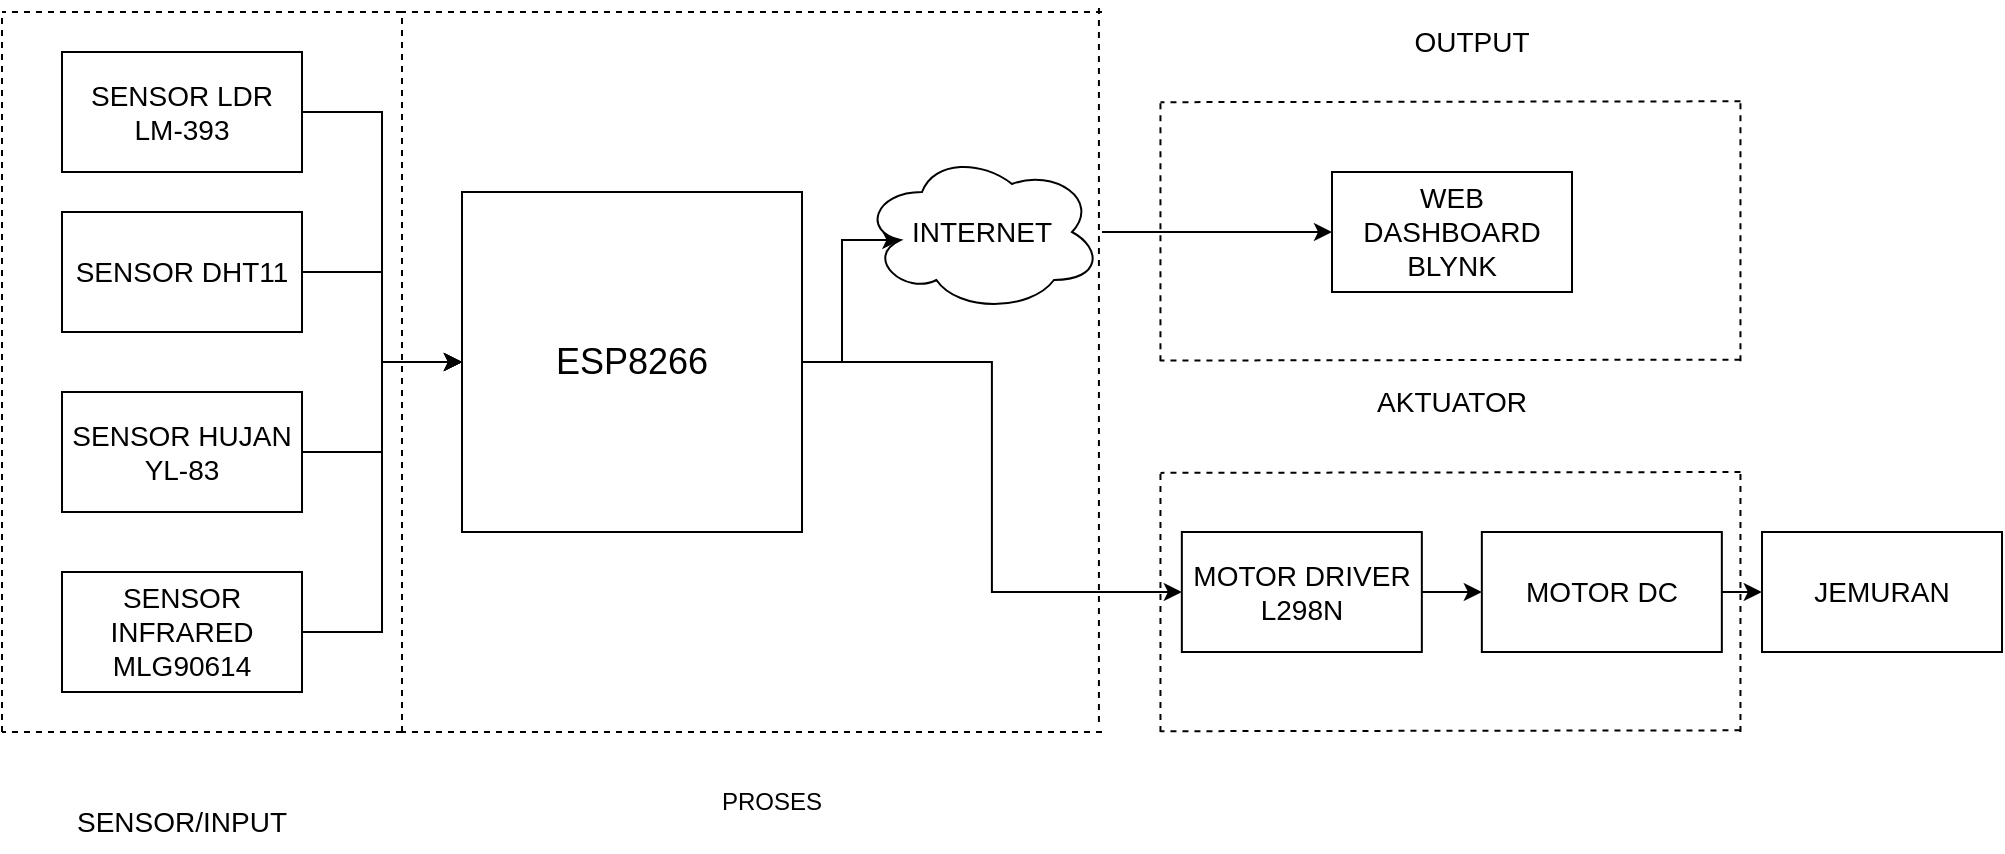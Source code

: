 <mxfile version="21.6.8" type="github">
  <diagram name="Page-1" id="fBU5Ja-x3S1b1KldZYqg">
    <mxGraphModel dx="1345" dy="723" grid="1" gridSize="10" guides="1" tooltips="1" connect="1" arrows="1" fold="1" page="1" pageScale="1" pageWidth="850" pageHeight="1100" math="0" shadow="0">
      <root>
        <mxCell id="0" />
        <mxCell id="1" parent="0" />
        <mxCell id="zdhp2z9kEAPITORbE_so-17" style="edgeStyle=orthogonalEdgeStyle;rounded=0;orthogonalLoop=1;jettySize=auto;html=1;entryX=0;entryY=0.5;entryDx=0;entryDy=0;" edge="1" parent="1" source="zdhp2z9kEAPITORbE_so-1" target="zdhp2z9kEAPITORbE_so-10">
          <mxGeometry relative="1" as="geometry" />
        </mxCell>
        <mxCell id="zdhp2z9kEAPITORbE_so-1" value="&lt;font style=&quot;font-size: 14px;&quot;&gt;SENSOR LDR LM-393&lt;/font&gt;" style="rounded=0;whiteSpace=wrap;html=1;" vertex="1" parent="1">
          <mxGeometry x="110" y="120" width="120" height="60" as="geometry" />
        </mxCell>
        <mxCell id="zdhp2z9kEAPITORbE_so-19" style="edgeStyle=orthogonalEdgeStyle;rounded=0;orthogonalLoop=1;jettySize=auto;html=1;entryX=0;entryY=0.5;entryDx=0;entryDy=0;" edge="1" parent="1" source="zdhp2z9kEAPITORbE_so-2" target="zdhp2z9kEAPITORbE_so-10">
          <mxGeometry relative="1" as="geometry" />
        </mxCell>
        <mxCell id="zdhp2z9kEAPITORbE_so-2" value="&lt;font style=&quot;font-size: 14px;&quot;&gt;SENSOR DHT11&lt;/font&gt;" style="whiteSpace=wrap;html=1;rounded=0;" vertex="1" parent="1">
          <mxGeometry x="110" y="200" width="120" height="60" as="geometry" />
        </mxCell>
        <mxCell id="zdhp2z9kEAPITORbE_so-20" style="edgeStyle=orthogonalEdgeStyle;rounded=0;orthogonalLoop=1;jettySize=auto;html=1;entryX=0;entryY=0.5;entryDx=0;entryDy=0;" edge="1" parent="1" source="zdhp2z9kEAPITORbE_so-4" target="zdhp2z9kEAPITORbE_so-10">
          <mxGeometry relative="1" as="geometry" />
        </mxCell>
        <mxCell id="zdhp2z9kEAPITORbE_so-4" value="&lt;font style=&quot;font-size: 14px;&quot;&gt;SENSOR HUJAN YL-83&lt;/font&gt;" style="whiteSpace=wrap;html=1;rounded=0;" vertex="1" parent="1">
          <mxGeometry x="110" y="290" width="120" height="60" as="geometry" />
        </mxCell>
        <mxCell id="zdhp2z9kEAPITORbE_so-18" style="edgeStyle=orthogonalEdgeStyle;rounded=0;orthogonalLoop=1;jettySize=auto;html=1;exitX=1;exitY=0.5;exitDx=0;exitDy=0;entryX=0;entryY=0.5;entryDx=0;entryDy=0;" edge="1" parent="1" source="zdhp2z9kEAPITORbE_so-6" target="zdhp2z9kEAPITORbE_so-10">
          <mxGeometry relative="1" as="geometry" />
        </mxCell>
        <mxCell id="zdhp2z9kEAPITORbE_so-6" value="&lt;font style=&quot;font-size: 14px;&quot;&gt;SENSOR INFRARED MLG90614&lt;/font&gt;" style="whiteSpace=wrap;html=1;rounded=0;" vertex="1" parent="1">
          <mxGeometry x="110" y="380" width="120" height="60" as="geometry" />
        </mxCell>
        <mxCell id="zdhp2z9kEAPITORbE_so-14" value="" style="edgeStyle=orthogonalEdgeStyle;rounded=0;orthogonalLoop=1;jettySize=auto;html=1;" edge="1" parent="1" source="zdhp2z9kEAPITORbE_so-10" target="zdhp2z9kEAPITORbE_so-13">
          <mxGeometry relative="1" as="geometry" />
        </mxCell>
        <mxCell id="zdhp2z9kEAPITORbE_so-28" style="edgeStyle=orthogonalEdgeStyle;rounded=0;orthogonalLoop=1;jettySize=auto;html=1;entryX=0.16;entryY=0.55;entryDx=0;entryDy=0;entryPerimeter=0;" edge="1" parent="1" source="zdhp2z9kEAPITORbE_so-10" target="zdhp2z9kEAPITORbE_so-24">
          <mxGeometry relative="1" as="geometry" />
        </mxCell>
        <mxCell id="zdhp2z9kEAPITORbE_so-10" value="&lt;font style=&quot;font-size: 18px;&quot;&gt;ESP8266&lt;/font&gt;" style="whiteSpace=wrap;html=1;aspect=fixed;" vertex="1" parent="1">
          <mxGeometry x="310" y="190" width="170" height="170" as="geometry" />
        </mxCell>
        <mxCell id="zdhp2z9kEAPITORbE_so-16" value="" style="edgeStyle=orthogonalEdgeStyle;rounded=0;orthogonalLoop=1;jettySize=auto;html=1;" edge="1" parent="1" source="zdhp2z9kEAPITORbE_so-13" target="zdhp2z9kEAPITORbE_so-15">
          <mxGeometry relative="1" as="geometry" />
        </mxCell>
        <mxCell id="zdhp2z9kEAPITORbE_so-13" value="&lt;font style=&quot;font-size: 14px;&quot;&gt;MOTOR DRIVER L298N&lt;/font&gt;" style="whiteSpace=wrap;html=1;" vertex="1" parent="1">
          <mxGeometry x="669.92" y="360" width="120" height="60" as="geometry" />
        </mxCell>
        <mxCell id="zdhp2z9kEAPITORbE_so-22" value="" style="edgeStyle=orthogonalEdgeStyle;rounded=0;orthogonalLoop=1;jettySize=auto;html=1;" edge="1" parent="1" source="zdhp2z9kEAPITORbE_so-15">
          <mxGeometry relative="1" as="geometry">
            <mxPoint x="959.92" y="390.077" as="targetPoint" />
          </mxGeometry>
        </mxCell>
        <mxCell id="zdhp2z9kEAPITORbE_so-15" value="&lt;font style=&quot;font-size: 14px;&quot;&gt;MOTOR DC&lt;/font&gt;" style="whiteSpace=wrap;html=1;" vertex="1" parent="1">
          <mxGeometry x="819.92" y="360" width="120" height="60" as="geometry" />
        </mxCell>
        <mxCell id="zdhp2z9kEAPITORbE_so-21" value="&lt;font style=&quot;font-size: 14px;&quot;&gt;JEMURAN&lt;/font&gt;" style="whiteSpace=wrap;html=1;" vertex="1" parent="1">
          <mxGeometry x="960" y="360" width="120" height="60" as="geometry" />
        </mxCell>
        <mxCell id="zdhp2z9kEAPITORbE_so-26" value="" style="edgeStyle=orthogonalEdgeStyle;rounded=0;orthogonalLoop=1;jettySize=auto;html=1;" edge="1" parent="1" source="zdhp2z9kEAPITORbE_so-24" target="zdhp2z9kEAPITORbE_so-25">
          <mxGeometry relative="1" as="geometry" />
        </mxCell>
        <mxCell id="zdhp2z9kEAPITORbE_so-24" value="&lt;font style=&quot;font-size: 14px;&quot;&gt;INTERNET&lt;/font&gt;" style="ellipse;shape=cloud;whiteSpace=wrap;html=1;" vertex="1" parent="1">
          <mxGeometry x="510" y="170" width="120" height="80" as="geometry" />
        </mxCell>
        <mxCell id="zdhp2z9kEAPITORbE_so-25" value="&lt;font style=&quot;font-size: 14px;&quot;&gt;WEB DASHBOARD BLYNK&lt;/font&gt;" style="whiteSpace=wrap;html=1;" vertex="1" parent="1">
          <mxGeometry x="745" y="180" width="120" height="60" as="geometry" />
        </mxCell>
        <mxCell id="zdhp2z9kEAPITORbE_so-29" value="" style="endArrow=none;dashed=1;html=1;rounded=0;" edge="1" parent="1">
          <mxGeometry width="50" height="50" relative="1" as="geometry">
            <mxPoint x="80" y="460" as="sourcePoint" />
            <mxPoint x="80" y="100" as="targetPoint" />
          </mxGeometry>
        </mxCell>
        <mxCell id="zdhp2z9kEAPITORbE_so-31" value="" style="endArrow=none;dashed=1;html=1;rounded=0;" edge="1" parent="1">
          <mxGeometry width="50" height="50" relative="1" as="geometry">
            <mxPoint x="280" y="460" as="sourcePoint" />
            <mxPoint x="280" y="100" as="targetPoint" />
          </mxGeometry>
        </mxCell>
        <mxCell id="zdhp2z9kEAPITORbE_so-32" value="" style="endArrow=none;dashed=1;html=1;rounded=0;" edge="1" parent="1">
          <mxGeometry width="50" height="50" relative="1" as="geometry">
            <mxPoint x="628.46" y="455" as="sourcePoint" />
            <mxPoint x="628.46" y="95" as="targetPoint" />
          </mxGeometry>
        </mxCell>
        <mxCell id="zdhp2z9kEAPITORbE_so-33" value="" style="endArrow=none;dashed=1;html=1;rounded=0;" edge="1" parent="1">
          <mxGeometry width="50" height="50" relative="1" as="geometry">
            <mxPoint x="630" y="460" as="sourcePoint" />
            <mxPoint x="280" y="460" as="targetPoint" />
          </mxGeometry>
        </mxCell>
        <mxCell id="zdhp2z9kEAPITORbE_so-34" value="" style="endArrow=none;dashed=1;html=1;rounded=0;" edge="1" parent="1">
          <mxGeometry width="50" height="50" relative="1" as="geometry">
            <mxPoint x="630" y="100" as="sourcePoint" />
            <mxPoint x="280" y="100" as="targetPoint" />
          </mxGeometry>
        </mxCell>
        <mxCell id="zdhp2z9kEAPITORbE_so-35" value="" style="endArrow=none;dashed=1;html=1;rounded=0;" edge="1" parent="1">
          <mxGeometry width="50" height="50" relative="1" as="geometry">
            <mxPoint x="280" y="100" as="sourcePoint" />
            <mxPoint x="80" y="100" as="targetPoint" />
          </mxGeometry>
        </mxCell>
        <mxCell id="zdhp2z9kEAPITORbE_so-36" value="" style="endArrow=none;dashed=1;html=1;rounded=0;" edge="1" parent="1">
          <mxGeometry width="50" height="50" relative="1" as="geometry">
            <mxPoint x="280" y="460" as="sourcePoint" />
            <mxPoint x="80" y="460" as="targetPoint" />
          </mxGeometry>
        </mxCell>
        <mxCell id="zdhp2z9kEAPITORbE_so-37" value="" style="endArrow=none;dashed=1;html=1;rounded=0;" edge="1" parent="1">
          <mxGeometry width="50" height="50" relative="1" as="geometry">
            <mxPoint x="949.23" y="330" as="sourcePoint" />
            <mxPoint x="659.23" y="330.44" as="targetPoint" />
          </mxGeometry>
        </mxCell>
        <mxCell id="zdhp2z9kEAPITORbE_so-38" value="" style="endArrow=none;dashed=1;html=1;rounded=0;" edge="1" parent="1">
          <mxGeometry width="50" height="50" relative="1" as="geometry">
            <mxPoint x="949.23" y="459.17" as="sourcePoint" />
            <mxPoint x="659.23" y="459.61" as="targetPoint" />
          </mxGeometry>
        </mxCell>
        <mxCell id="zdhp2z9kEAPITORbE_so-39" value="" style="endArrow=none;dashed=1;html=1;rounded=0;" edge="1" parent="1">
          <mxGeometry width="50" height="50" relative="1" as="geometry">
            <mxPoint x="949.23" y="460" as="sourcePoint" />
            <mxPoint x="949.23" y="330" as="targetPoint" />
          </mxGeometry>
        </mxCell>
        <mxCell id="zdhp2z9kEAPITORbE_so-40" value="" style="endArrow=none;dashed=1;html=1;rounded=0;" edge="1" parent="1">
          <mxGeometry width="50" height="50" relative="1" as="geometry">
            <mxPoint x="659.23" y="460" as="sourcePoint" />
            <mxPoint x="659.23" y="330" as="targetPoint" />
          </mxGeometry>
        </mxCell>
        <mxCell id="zdhp2z9kEAPITORbE_so-42" value="&lt;font style=&quot;font-size: 14px;&quot;&gt;SENSOR/INPUT&lt;/font&gt;" style="text;html=1;strokeColor=none;fillColor=none;align=center;verticalAlign=middle;whiteSpace=wrap;rounded=0;" vertex="1" parent="1">
          <mxGeometry x="105" y="490" width="130" height="30" as="geometry" />
        </mxCell>
        <mxCell id="zdhp2z9kEAPITORbE_so-44" value="PROSES" style="text;html=1;strokeColor=none;fillColor=none;align=center;verticalAlign=middle;whiteSpace=wrap;rounded=0;" vertex="1" parent="1">
          <mxGeometry x="400" y="480" width="130" height="30" as="geometry" />
        </mxCell>
        <mxCell id="zdhp2z9kEAPITORbE_so-45" value="&lt;font style=&quot;font-size: 14px;&quot;&gt;AKTUATOR&lt;/font&gt;" style="text;html=1;strokeColor=none;fillColor=none;align=center;verticalAlign=middle;whiteSpace=wrap;rounded=0;" vertex="1" parent="1">
          <mxGeometry x="740" y="280" width="130" height="30" as="geometry" />
        </mxCell>
        <mxCell id="zdhp2z9kEAPITORbE_so-47" value="&lt;font style=&quot;font-size: 14px;&quot;&gt;OUTPUT&lt;/font&gt;" style="text;html=1;strokeColor=none;fillColor=none;align=center;verticalAlign=middle;whiteSpace=wrap;rounded=0;" vertex="1" parent="1">
          <mxGeometry x="750" y="100" width="130" height="30" as="geometry" />
        </mxCell>
        <mxCell id="zdhp2z9kEAPITORbE_so-48" value="" style="endArrow=none;dashed=1;html=1;rounded=0;" edge="1" parent="1">
          <mxGeometry width="50" height="50" relative="1" as="geometry">
            <mxPoint x="949.23" y="144.65" as="sourcePoint" />
            <mxPoint x="659.23" y="145.09" as="targetPoint" />
          </mxGeometry>
        </mxCell>
        <mxCell id="zdhp2z9kEAPITORbE_so-49" value="" style="endArrow=none;dashed=1;html=1;rounded=0;" edge="1" parent="1">
          <mxGeometry width="50" height="50" relative="1" as="geometry">
            <mxPoint x="949.23" y="273.82" as="sourcePoint" />
            <mxPoint x="659.23" y="274.26" as="targetPoint" />
          </mxGeometry>
        </mxCell>
        <mxCell id="zdhp2z9kEAPITORbE_so-50" value="" style="endArrow=none;dashed=1;html=1;rounded=0;" edge="1" parent="1">
          <mxGeometry width="50" height="50" relative="1" as="geometry">
            <mxPoint x="949.23" y="274.65" as="sourcePoint" />
            <mxPoint x="949.23" y="144.65" as="targetPoint" />
          </mxGeometry>
        </mxCell>
        <mxCell id="zdhp2z9kEAPITORbE_so-51" value="" style="endArrow=none;dashed=1;html=1;rounded=0;" edge="1" parent="1">
          <mxGeometry width="50" height="50" relative="1" as="geometry">
            <mxPoint x="659.23" y="274.65" as="sourcePoint" />
            <mxPoint x="659.23" y="144.65" as="targetPoint" />
          </mxGeometry>
        </mxCell>
      </root>
    </mxGraphModel>
  </diagram>
</mxfile>
